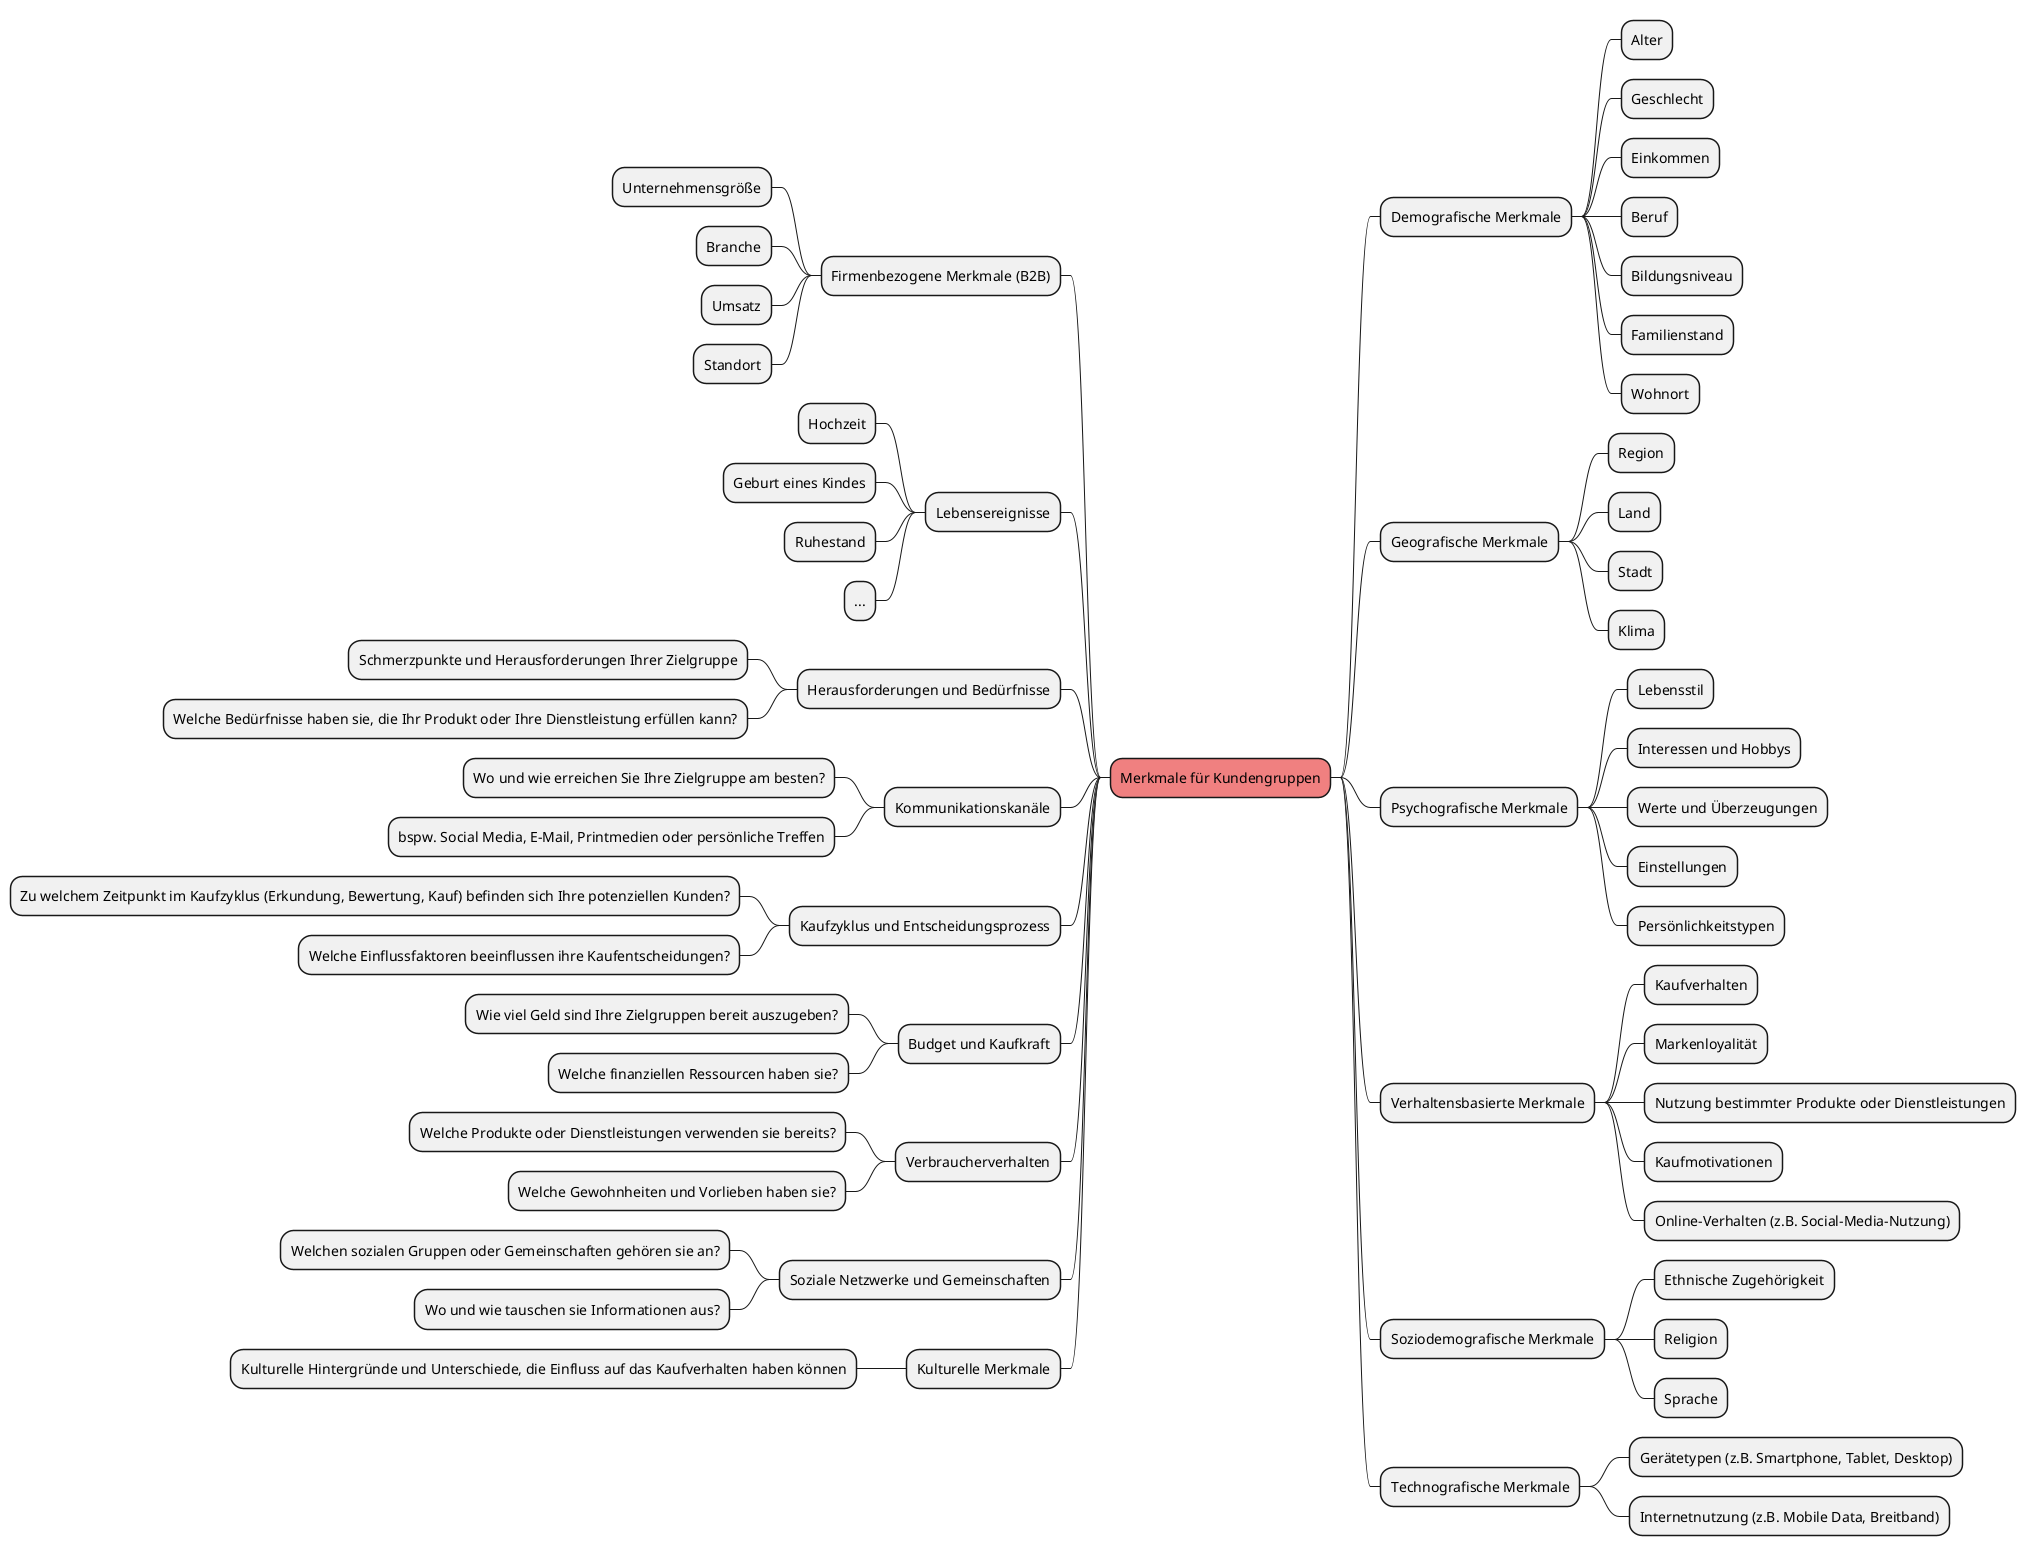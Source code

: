 @startmindmap
+[#LightCoral] Merkmale für Kundengruppen
++ Demografische Merkmale
+++ Alter
+++ Geschlecht
+++ Einkommen
+++ Beruf
+++ Bildungsniveau
+++ Familienstand
+++ Wohnort
++ Geografische Merkmale
+++ Region
+++ Land
+++ Stadt
+++ Klima
++ Psychografische Merkmale
+++ Lebensstil
+++ Interessen und Hobbys
+++ Werte und Überzeugungen
+++ Einstellungen
+++ Persönlichkeitstypen
++ Verhaltensbasierte Merkmale
+++ Kaufverhalten
+++ Markenloyalität
+++ Nutzung bestimmter Produkte oder Dienstleistungen
+++ Kaufmotivationen
+++ Online-Verhalten (z.B. Social-Media-Nutzung)
++ Soziodemografische Merkmale
+++ Ethnische Zugehörigkeit
+++ Religion
+++ Sprache
++ Technografische Merkmale
+++ Gerätetypen (z.B. Smartphone, Tablet, Desktop)
+++ Internetnutzung (z.B. Mobile Data, Breitband)
-- Firmenbezogene Merkmale (B2B)
--- Unternehmensgröße
--- Branche
--- Umsatz
--- Standort
-- Lebensereignisse
--- Hochzeit
--- Geburt eines Kindes
--- Ruhestand
--- ...
-- Herausforderungen und Bedürfnisse
--- Schmerzpunkte und Herausforderungen Ihrer Zielgruppe
--- Welche Bedürfnisse haben sie, die Ihr Produkt oder Ihre Dienstleistung erfüllen kann?
-- Kommunikationskanäle
--- Wo und wie erreichen Sie Ihre Zielgruppe am besten?
--- bspw. Social Media, E-Mail, Printmedien oder persönliche Treffen
-- Kaufzyklus und Entscheidungsprozess
--- Zu welchem Zeitpunkt im Kaufzyklus (Erkundung, Bewertung, Kauf) befinden sich Ihre potenziellen Kunden?
--- Welche Einflussfaktoren beeinflussen ihre Kaufentscheidungen?
-- Budget und Kaufkraft
--- Wie viel Geld sind Ihre Zielgruppen bereit auszugeben?
--- Welche finanziellen Ressourcen haben sie?
-- Verbraucherverhalten
--- Welche Produkte oder Dienstleistungen verwenden sie bereits?
--- Welche Gewohnheiten und Vorlieben haben sie?
-- Soziale Netzwerke und Gemeinschaften
--- Welchen sozialen Gruppen oder Gemeinschaften gehören sie an?
--- Wo und wie tauschen sie Informationen aus?
-- Kulturelle Merkmale
--- Kulturelle Hintergründe und Unterschiede, die Einfluss auf das Kaufverhalten haben können
@endmindmap
